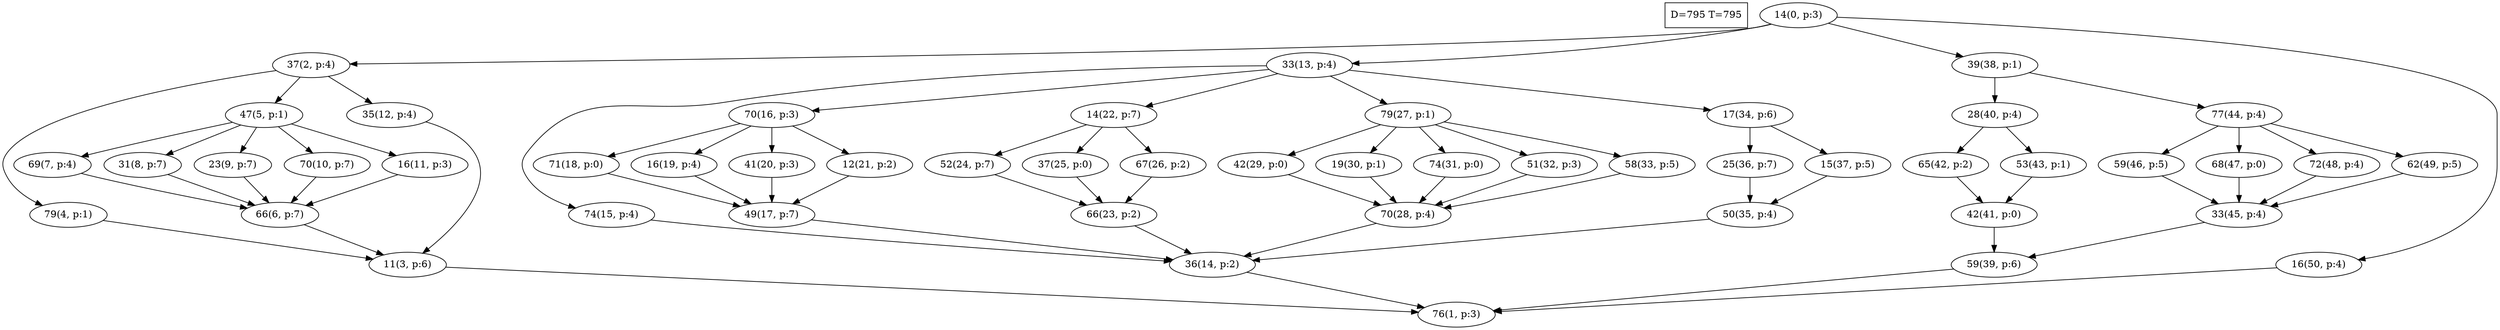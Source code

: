 digraph Task {
i [shape=box, label="D=795 T=795"]; 
0 [label="14(0, p:3)"];
1 [label="76(1, p:3)"];
2 [label="37(2, p:4)"];
3 [label="11(3, p:6)"];
4 [label="79(4, p:1)"];
5 [label="47(5, p:1)"];
6 [label="66(6, p:7)"];
7 [label="69(7, p:4)"];
8 [label="31(8, p:7)"];
9 [label="23(9, p:7)"];
10 [label="70(10, p:7)"];
11 [label="16(11, p:3)"];
12 [label="35(12, p:4)"];
13 [label="33(13, p:4)"];
14 [label="36(14, p:2)"];
15 [label="74(15, p:4)"];
16 [label="70(16, p:3)"];
17 [label="49(17, p:7)"];
18 [label="71(18, p:0)"];
19 [label="16(19, p:4)"];
20 [label="41(20, p:3)"];
21 [label="12(21, p:2)"];
22 [label="14(22, p:7)"];
23 [label="66(23, p:2)"];
24 [label="52(24, p:7)"];
25 [label="37(25, p:0)"];
26 [label="67(26, p:2)"];
27 [label="79(27, p:1)"];
28 [label="70(28, p:4)"];
29 [label="42(29, p:0)"];
30 [label="19(30, p:1)"];
31 [label="74(31, p:0)"];
32 [label="51(32, p:3)"];
33 [label="58(33, p:5)"];
34 [label="17(34, p:6)"];
35 [label="50(35, p:4)"];
36 [label="25(36, p:7)"];
37 [label="15(37, p:5)"];
38 [label="39(38, p:1)"];
39 [label="59(39, p:6)"];
40 [label="28(40, p:4)"];
41 [label="42(41, p:0)"];
42 [label="65(42, p:2)"];
43 [label="53(43, p:1)"];
44 [label="77(44, p:4)"];
45 [label="33(45, p:4)"];
46 [label="59(46, p:5)"];
47 [label="68(47, p:0)"];
48 [label="72(48, p:4)"];
49 [label="62(49, p:5)"];
50 [label="16(50, p:4)"];
0 -> 2;
0 -> 13;
0 -> 38;
0 -> 50;
2 -> 4;
2 -> 5;
2 -> 12;
3 -> 1;
4 -> 3;
5 -> 7;
5 -> 8;
5 -> 9;
5 -> 10;
5 -> 11;
6 -> 3;
7 -> 6;
8 -> 6;
9 -> 6;
10 -> 6;
11 -> 6;
12 -> 3;
13 -> 15;
13 -> 16;
13 -> 22;
13 -> 27;
13 -> 34;
14 -> 1;
15 -> 14;
16 -> 18;
16 -> 19;
16 -> 20;
16 -> 21;
17 -> 14;
18 -> 17;
19 -> 17;
20 -> 17;
21 -> 17;
22 -> 24;
22 -> 25;
22 -> 26;
23 -> 14;
24 -> 23;
25 -> 23;
26 -> 23;
27 -> 29;
27 -> 30;
27 -> 31;
27 -> 32;
27 -> 33;
28 -> 14;
29 -> 28;
30 -> 28;
31 -> 28;
32 -> 28;
33 -> 28;
34 -> 36;
34 -> 37;
35 -> 14;
36 -> 35;
37 -> 35;
38 -> 40;
38 -> 44;
39 -> 1;
40 -> 42;
40 -> 43;
41 -> 39;
42 -> 41;
43 -> 41;
44 -> 46;
44 -> 47;
44 -> 48;
44 -> 49;
45 -> 39;
46 -> 45;
47 -> 45;
48 -> 45;
49 -> 45;
50 -> 1;
}